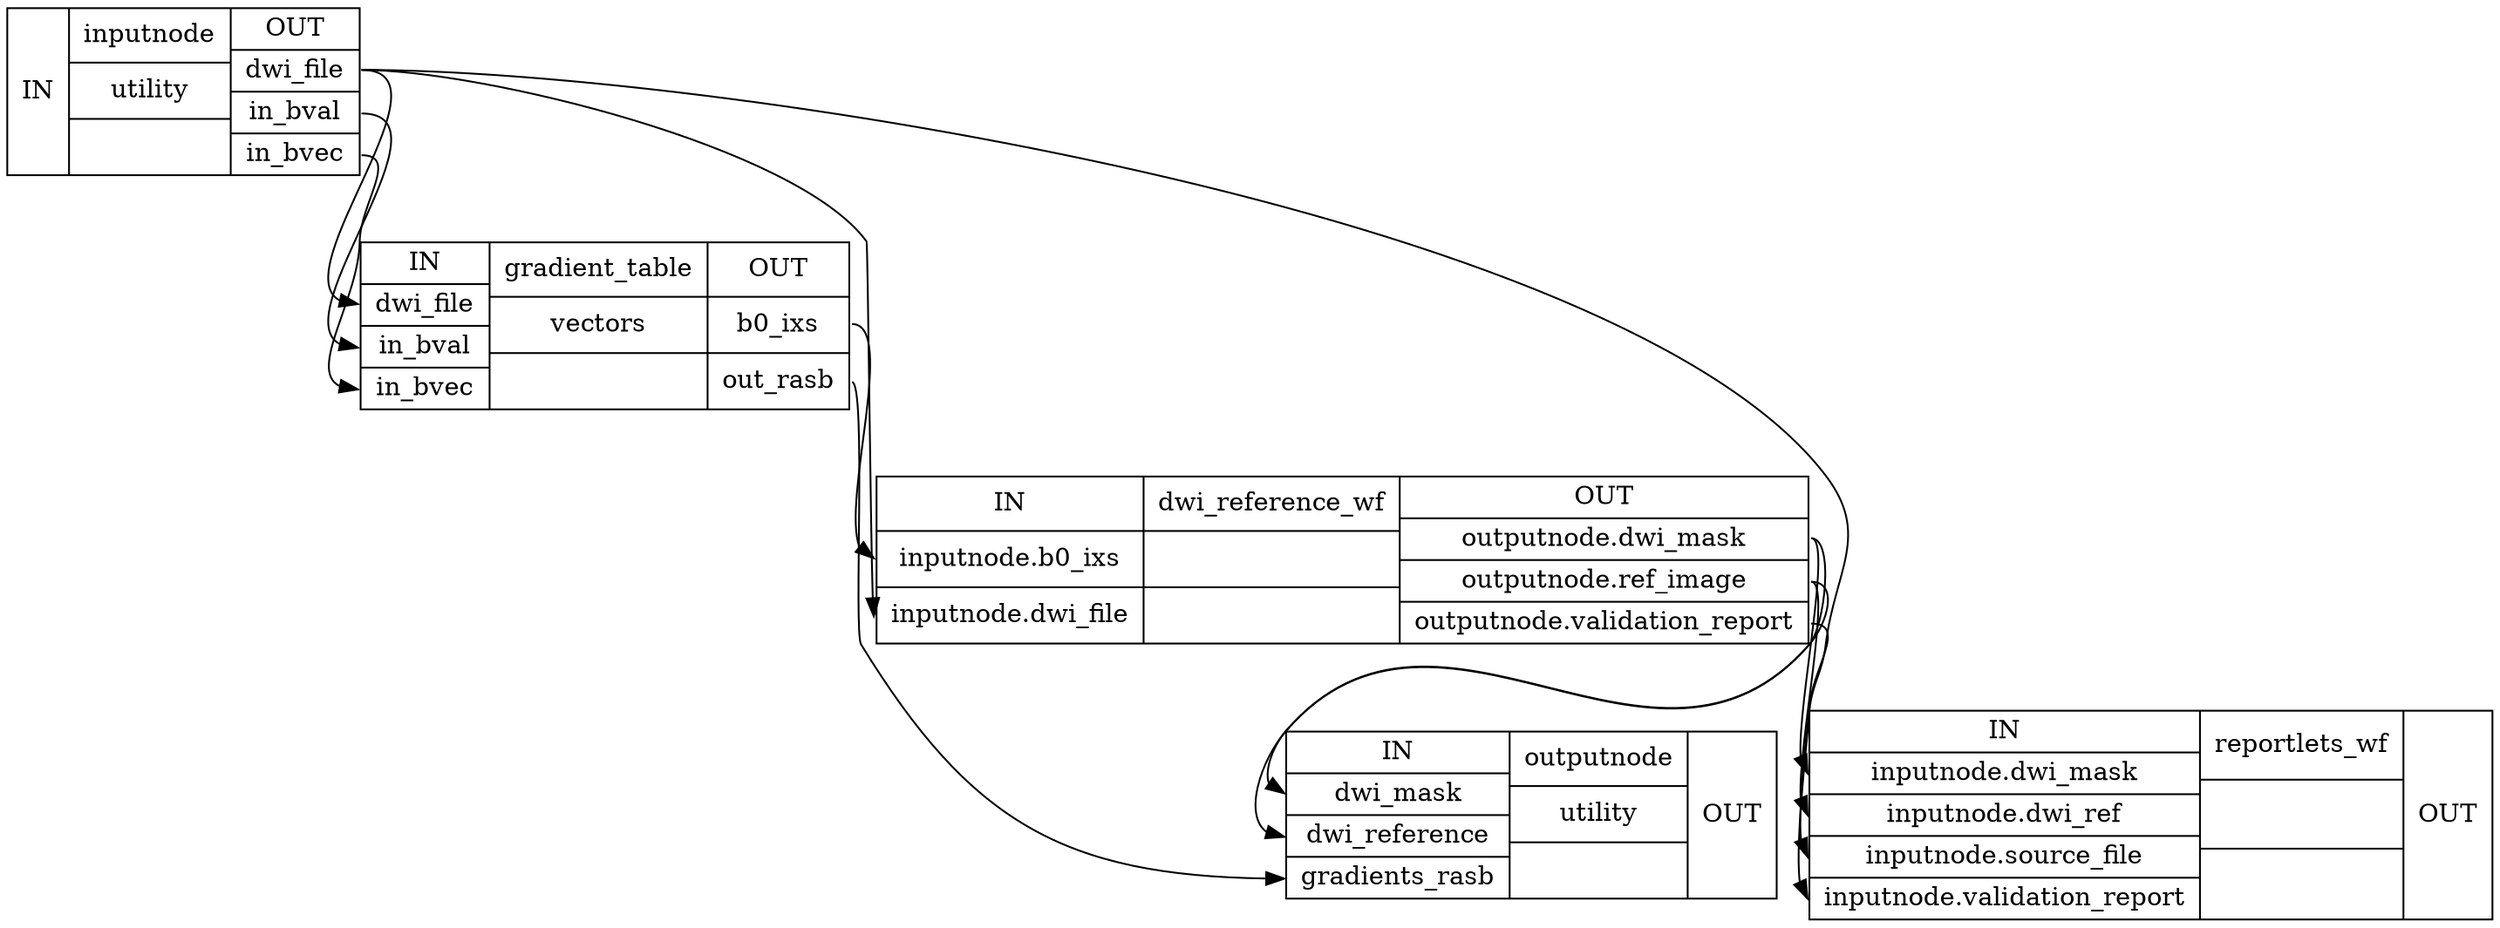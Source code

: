 digraph structs {
node [shape=record];
early_b0ref_wfinputnode [label="{IN}|{ inputnode | utility |  }|{OUT|<outdwifile> dwi_file|<outinbval> in_bval|<outinbvec> in_bvec}"];
early_b0ref_wfgradient_table [label="{IN|<indwifile> dwi_file|<ininbval> in_bval|<ininbvec> in_bvec}|{ gradient_table | vectors |  }|{OUT|<outb0ixs> b0_ixs|<outoutrasb> out_rasb}"];
early_b0ref_wfdwi_reference_wf [label="{IN|<ininputnodeb0ixs> inputnode.b0_ixs|<ininputnodedwifile> inputnode.dwi_file}|{ dwi_reference_wf |  |  }|{OUT|<outoutputnodedwimask> outputnode.dwi_mask|<outoutputnoderefimage> outputnode.ref_image|<outoutputnodevalidationreport> outputnode.validation_report}"];
early_b0ref_wfreportlets_wf [label="{IN|<ininputnodedwimask> inputnode.dwi_mask|<ininputnodedwiref> inputnode.dwi_ref|<ininputnodesourcefile> inputnode.source_file|<ininputnodevalidationreport> inputnode.validation_report}|{ reportlets_wf |  |  }|{OUT}"];
early_b0ref_wfoutputnode [label="{IN|<indwimask> dwi_mask|<indwireference> dwi_reference|<ingradientsrasb> gradients_rasb}|{ outputnode | utility |  }|{OUT}"];
early_b0ref_wfdwi_reference_wf:outoutputnodedwimask:e -> early_b0ref_wfoutputnode:indwimask:w;
early_b0ref_wfdwi_reference_wf:outoutputnodedwimask:e -> early_b0ref_wfreportlets_wf:ininputnodedwimask:w;
early_b0ref_wfdwi_reference_wf:outoutputnoderefimage:e -> early_b0ref_wfoutputnode:indwireference:w;
early_b0ref_wfdwi_reference_wf:outoutputnoderefimage:e -> early_b0ref_wfreportlets_wf:ininputnodedwiref:w;
early_b0ref_wfdwi_reference_wf:outoutputnodevalidationreport:e -> early_b0ref_wfreportlets_wf:ininputnodevalidationreport:w;
early_b0ref_wfgradient_table:outb0ixs:e -> early_b0ref_wfdwi_reference_wf:ininputnodeb0ixs:w;
early_b0ref_wfgradient_table:outoutrasb:e -> early_b0ref_wfoutputnode:ingradientsrasb:w;
early_b0ref_wfinputnode:outdwifile:e -> early_b0ref_wfdwi_reference_wf:ininputnodedwifile:w;
early_b0ref_wfinputnode:outdwifile:e -> early_b0ref_wfgradient_table:indwifile:w;
early_b0ref_wfinputnode:outdwifile:e -> early_b0ref_wfreportlets_wf:ininputnodesourcefile:w;
early_b0ref_wfinputnode:outinbval:e -> early_b0ref_wfgradient_table:ininbval:w;
early_b0ref_wfinputnode:outinbvec:e -> early_b0ref_wfgradient_table:ininbvec:w;
}